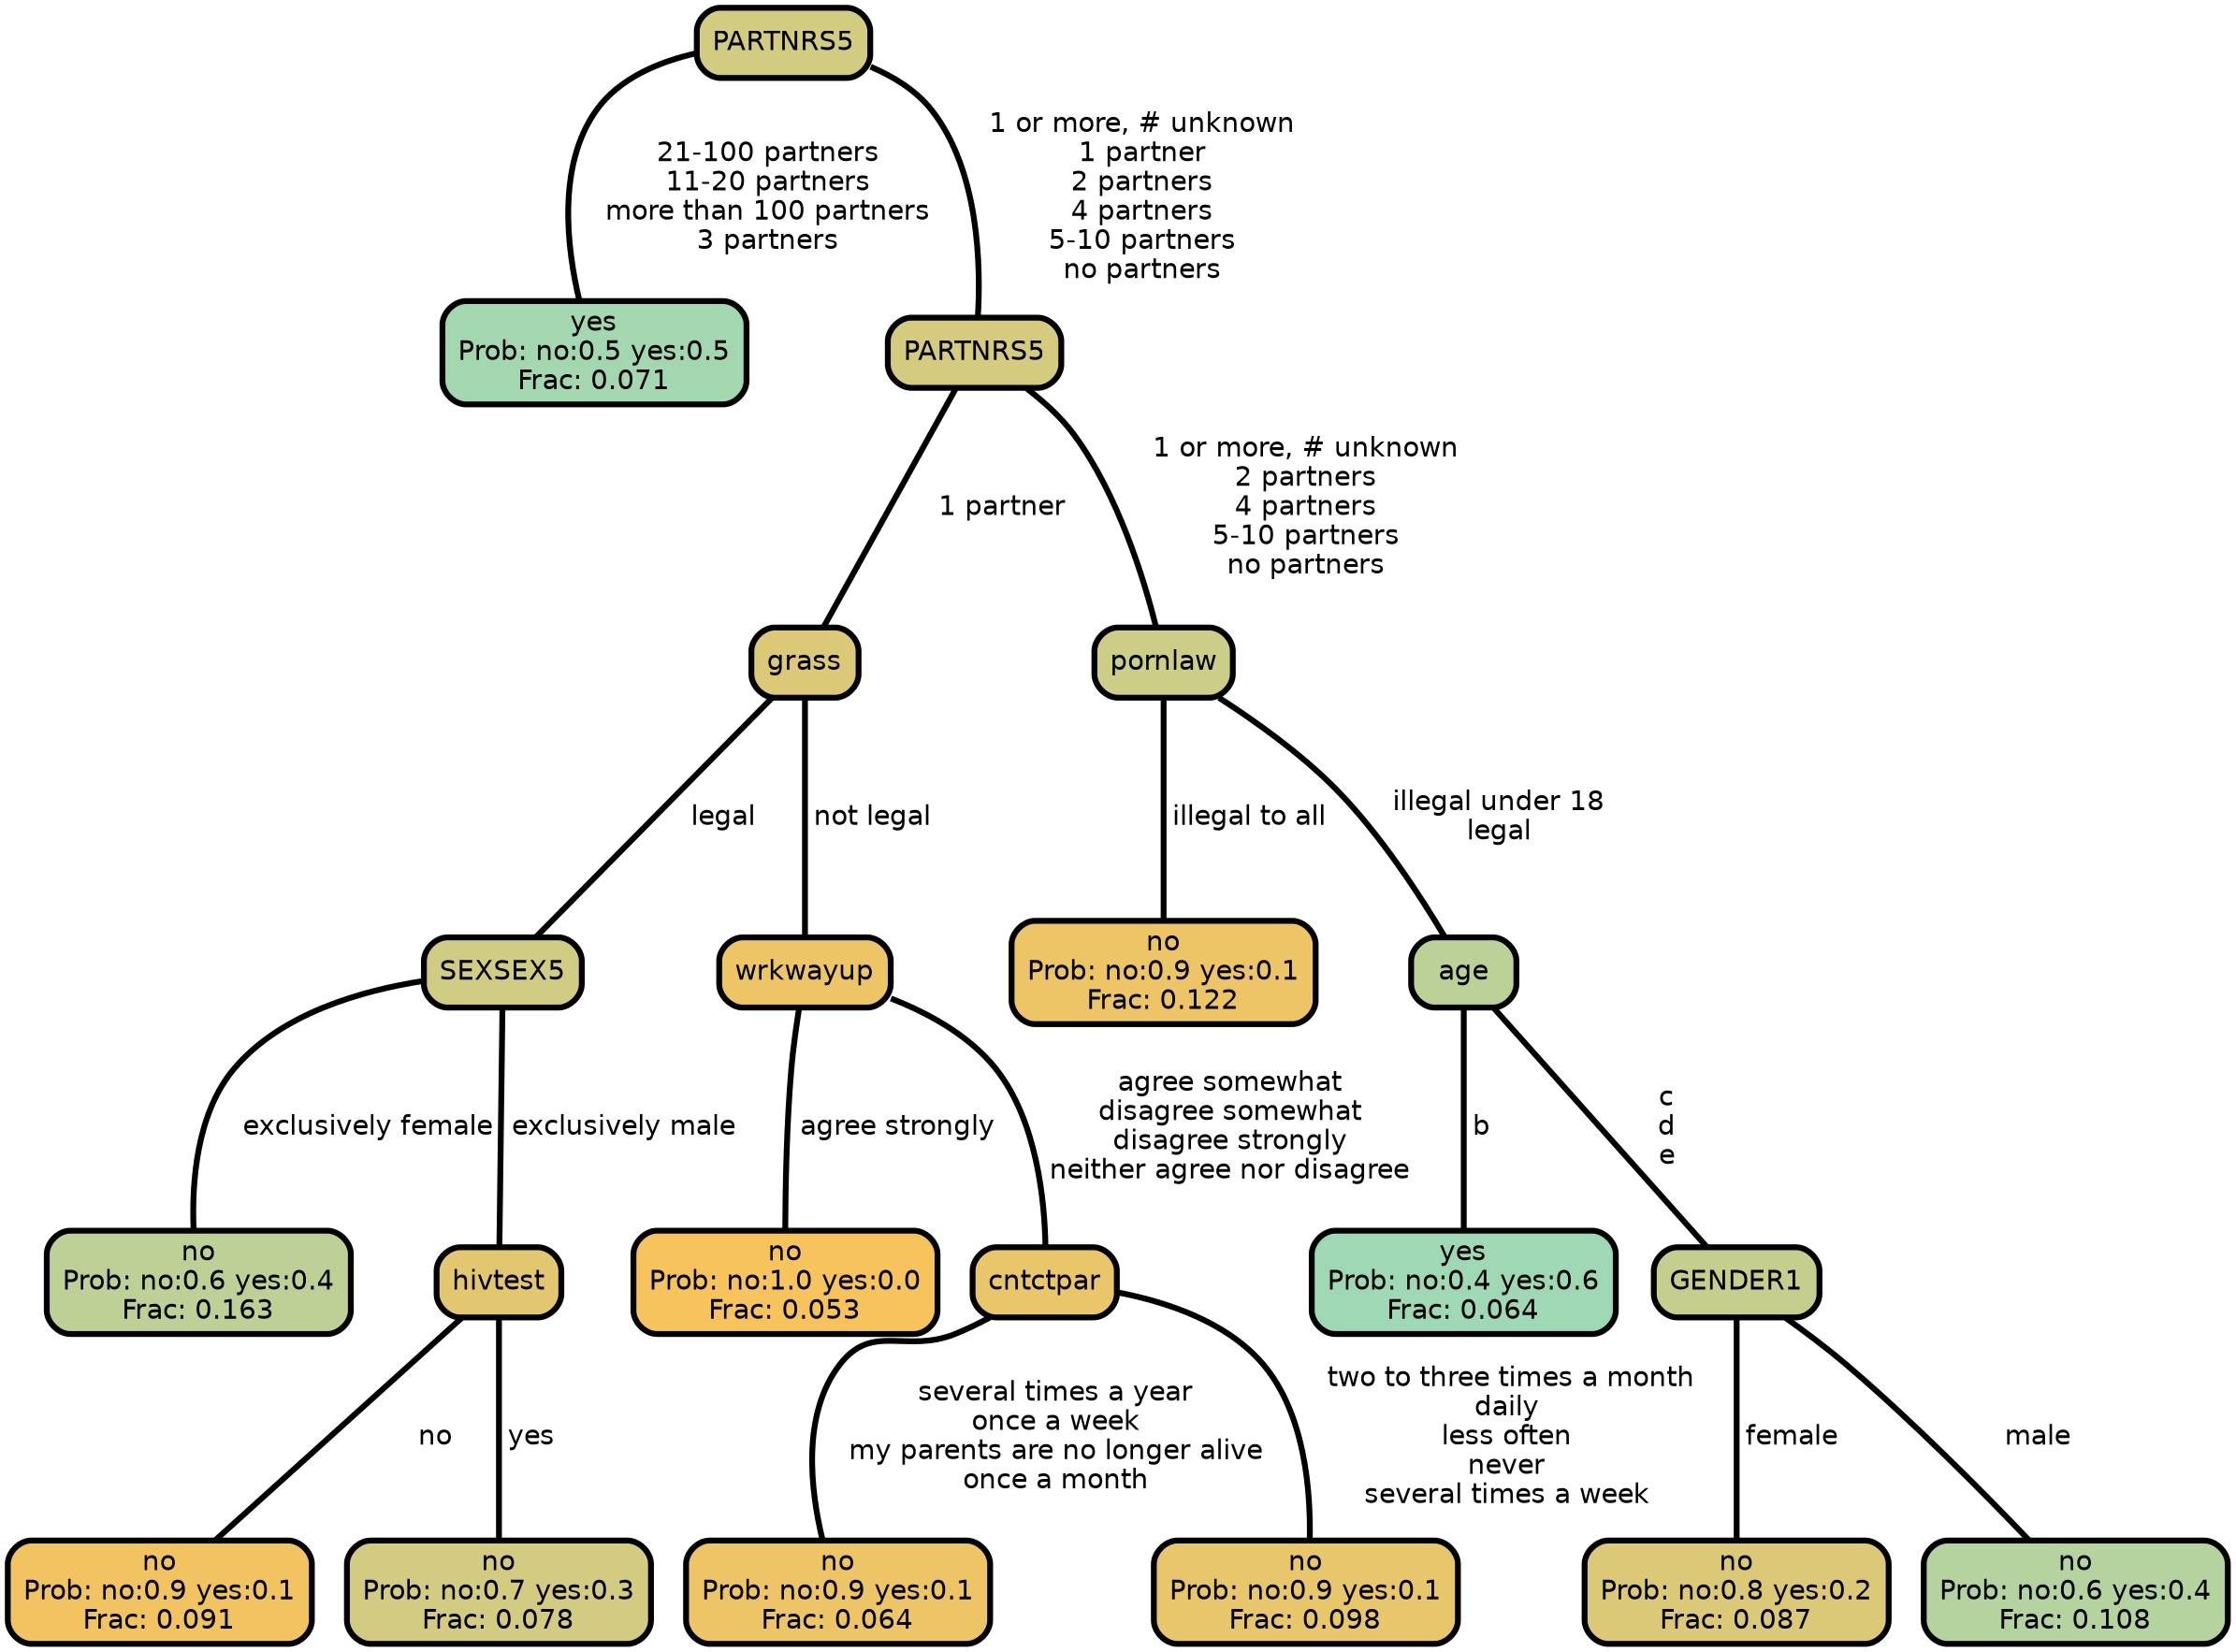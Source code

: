 graph Tree {
node [shape=box, style="filled, rounded",color="black",penwidth="3",fontcolor="black",                 fontname=helvetica] ;
graph [ranksep="0 equally", splines=straight,                 bgcolor=transparent, dpi=200] ;
edge [fontname=helvetica, color=black] ;
0 [label="yes
Prob: no:0.5 yes:0.5
Frac: 0.071", fillcolor="#a3d7b0"] ;
1 [label="PARTNRS5", fillcolor="#d2cc81"] ;
2 [label="no
Prob: no:0.6 yes:0.4
Frac: 0.163", fillcolor="#bdd196"] ;
3 [label="SEXSEX5", fillcolor="#d0cc83"] ;
4 [label="no
Prob: no:0.9 yes:0.1
Frac: 0.091", fillcolor="#f2c461"] ;
5 [label="hivtest", fillcolor="#e3c770"] ;
6 [label="no
Prob: no:0.7 yes:0.3
Frac: 0.078", fillcolor="#d2cb81"] ;
7 [label="grass", fillcolor="#dcc978"] ;
8 [label="no
Prob: no:1.0 yes:0.0
Frac: 0.053", fillcolor="#f6c35d"] ;
9 [label="wrkwayup", fillcolor="#edc567"] ;
10 [label="no
Prob: no:0.9 yes:0.1
Frac: 0.064", fillcolor="#edc566"] ;
11 [label="cntctpar", fillcolor="#e9c66a"] ;
12 [label="no
Prob: no:0.9 yes:0.1
Frac: 0.098", fillcolor="#e7c66c"] ;
13 [label="PARTNRS5", fillcolor="#d5cb7e"] ;
14 [label="no
Prob: no:0.9 yes:0.1
Frac: 0.122", fillcolor="#edc566"] ;
15 [label="pornlaw", fillcolor="#cccd87"] ;
16 [label="yes
Prob: no:0.4 yes:0.6
Frac: 0.064", fillcolor="#9ed8b5"] ;
17 [label="age", fillcolor="#bcd197"] ;
18 [label="no
Prob: no:0.8 yes:0.2
Frac: 0.087", fillcolor="#dcc977"] ;
19 [label="GENDER1", fillcolor="#c6ce8d"] ;
20 [label="no
Prob: no:0.6 yes:0.4
Frac: 0.108", fillcolor="#b5d39e"] ;
1 -- 0 [label=" 21-100 partners\n 11-20 partners\n more than 100 partners\n 3 partners",penwidth=3] ;
1 -- 13 [label=" 1 or more, # unknown\n 1 partner\n 2 partners\n 4 partners\n 5-10 partners\n no partners",penwidth=3] ;
3 -- 2 [label=" exclusively female",penwidth=3] ;
3 -- 5 [label=" exclusively male",penwidth=3] ;
5 -- 4 [label=" no",penwidth=3] ;
5 -- 6 [label=" yes",penwidth=3] ;
7 -- 3 [label=" legal",penwidth=3] ;
7 -- 9 [label=" not legal",penwidth=3] ;
9 -- 8 [label=" agree strongly",penwidth=3] ;
9 -- 11 [label=" agree somewhat\n disagree somewhat\n disagree strongly\n neither agree nor disagree",penwidth=3] ;
11 -- 10 [label=" several times a year\n once a week\n my parents are no longer alive\n once a month",penwidth=3] ;
11 -- 12 [label="  two to three times a month\n daily\n less often\n never\n several times a week",penwidth=3] ;
13 -- 7 [label=" 1 partner",penwidth=3] ;
13 -- 15 [label=" 1 or more, # unknown\n 2 partners\n 4 partners\n 5-10 partners\n no partners",penwidth=3] ;
15 -- 14 [label=" illegal to all",penwidth=3] ;
15 -- 17 [label=" illegal under 18\n legal",penwidth=3] ;
17 -- 16 [label=" b",penwidth=3] ;
17 -- 19 [label=" c\n d\n e",penwidth=3] ;
19 -- 18 [label=" female",penwidth=3] ;
19 -- 20 [label=" male",penwidth=3] ;
{rank = same;}}